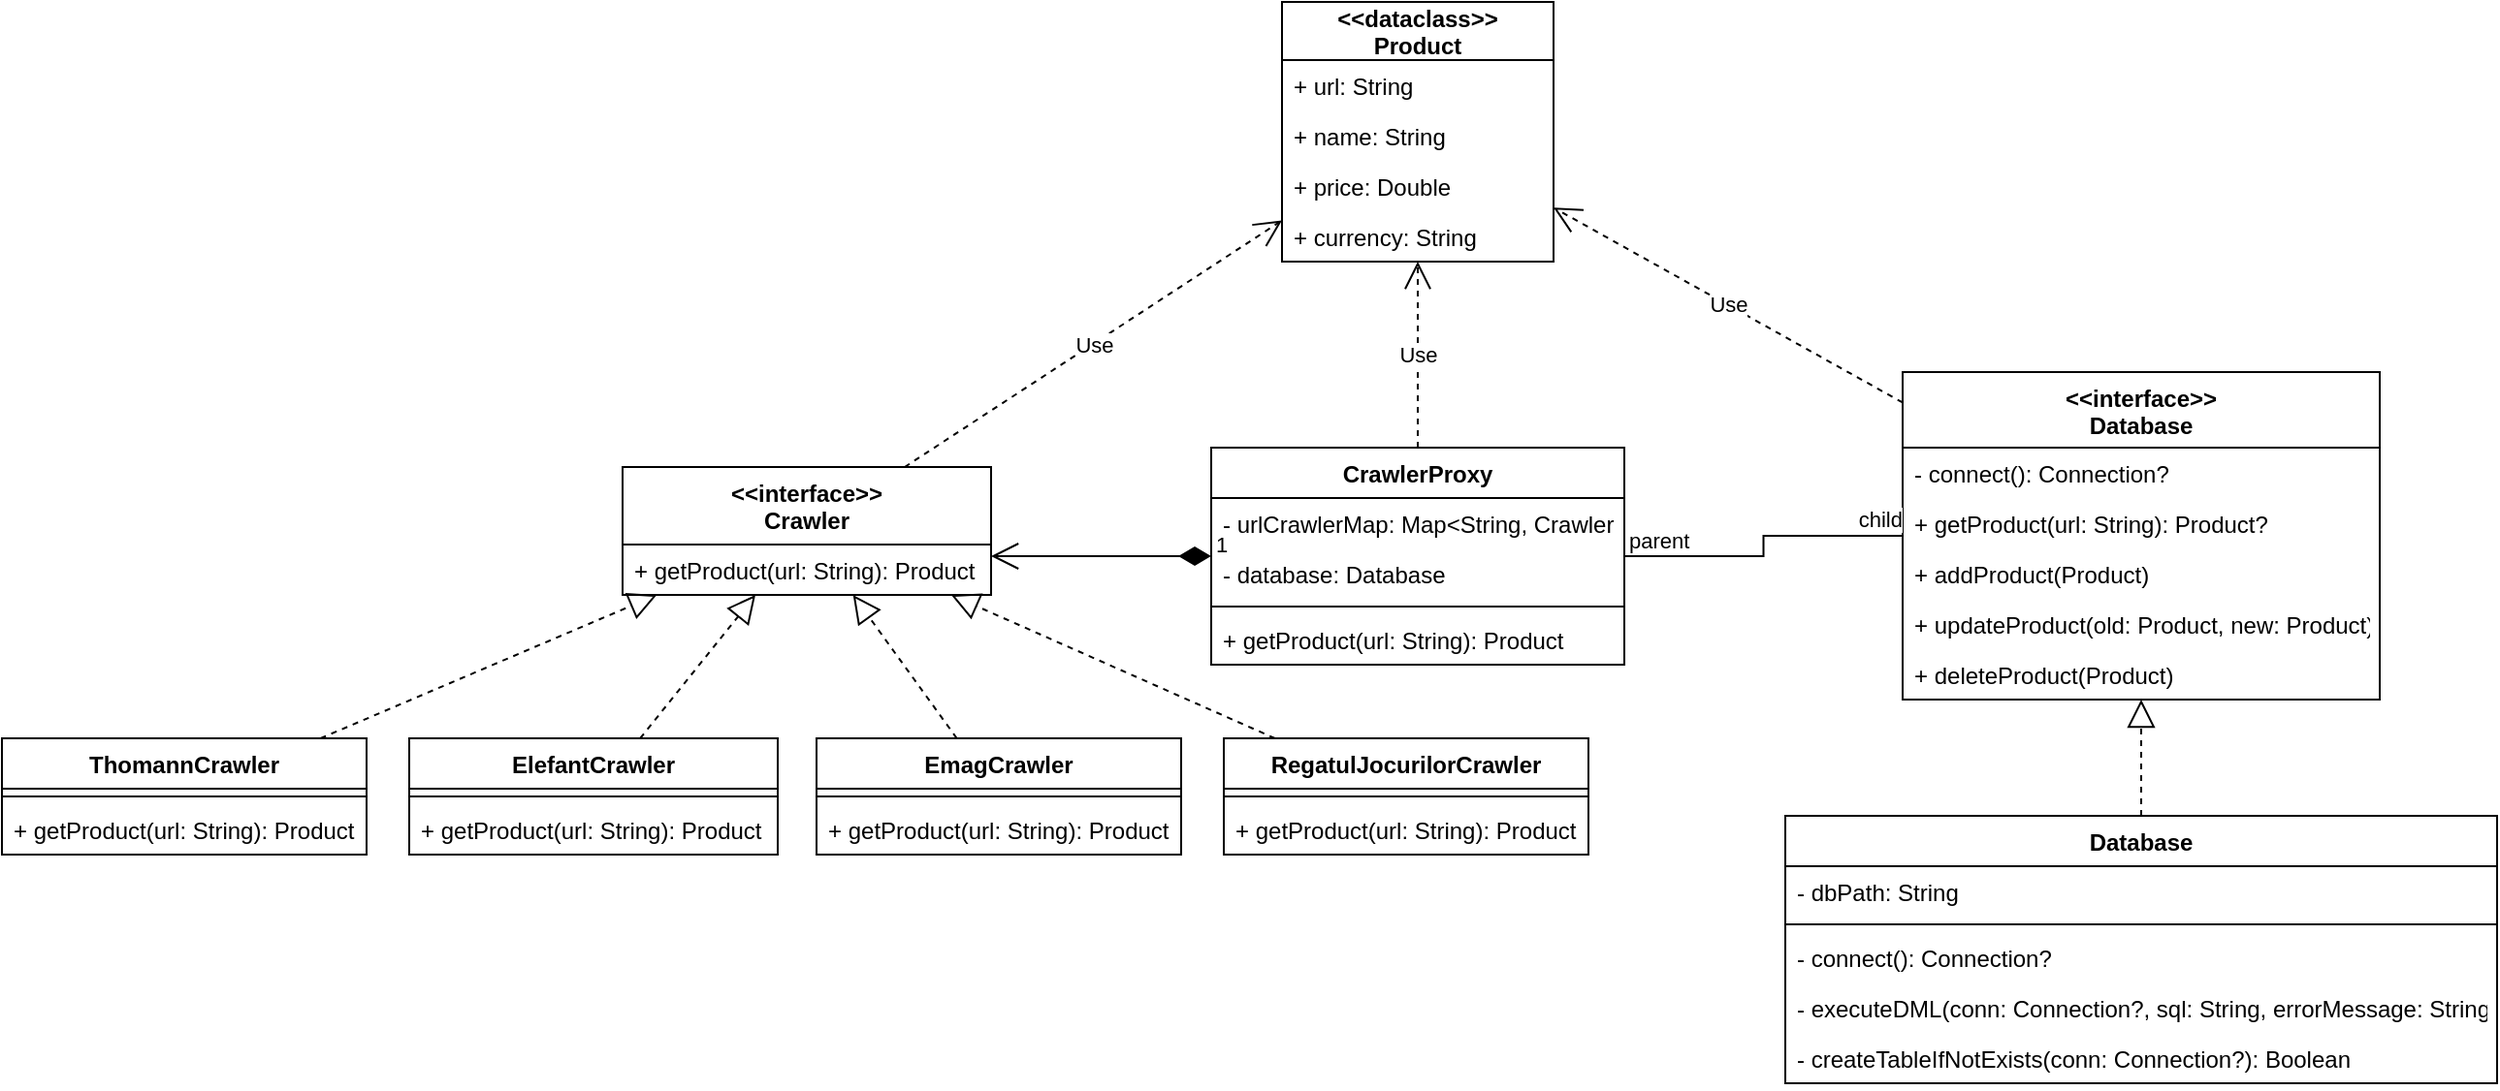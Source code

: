 <mxfile version="17.4.6"><diagram id="OYJ-ocfTTIJLM8MeyBpN" name="Page-1"><mxGraphModel dx="1385" dy="1737" grid="1" gridSize="10" guides="1" tooltips="1" connect="1" arrows="1" fold="1" page="1" pageScale="1" pageWidth="827" pageHeight="1169" math="0" shadow="0"><root><mxCell id="0"/><mxCell id="1" parent="0"/><mxCell id="WN_H5FPuPRwIppc9KIV3-2" value="ThomannCrawler" style="swimlane;fontStyle=1;align=center;verticalAlign=top;childLayout=stackLayout;horizontal=1;startSize=26;horizontalStack=0;resizeParent=1;resizeParentMax=0;resizeLast=0;collapsible=1;marginBottom=0;" parent="1" vertex="1"><mxGeometry x="80" y="280" width="188" height="60" as="geometry"/></mxCell><mxCell id="WN_H5FPuPRwIppc9KIV3-4" value="" style="line;strokeWidth=1;fillColor=none;align=left;verticalAlign=middle;spacingTop=-1;spacingLeft=3;spacingRight=3;rotatable=0;labelPosition=right;points=[];portConstraint=eastwest;" parent="WN_H5FPuPRwIppc9KIV3-2" vertex="1"><mxGeometry y="26" width="188" height="8" as="geometry"/></mxCell><mxCell id="WN_H5FPuPRwIppc9KIV3-5" value="+ getProduct(url: String): Product" style="text;strokeColor=none;fillColor=none;align=left;verticalAlign=top;spacingLeft=4;spacingRight=4;overflow=hidden;rotatable=0;points=[[0,0.5],[1,0.5]];portConstraint=eastwest;" parent="WN_H5FPuPRwIppc9KIV3-2" vertex="1"><mxGeometry y="34" width="188" height="26" as="geometry"/></mxCell><mxCell id="WN_H5FPuPRwIppc9KIV3-7" value="&lt;&lt;interface&gt;&gt;&#xA;Crawler" style="swimlane;fontStyle=1;childLayout=stackLayout;horizontal=1;startSize=40;fillColor=none;horizontalStack=0;resizeParent=1;resizeParentMax=0;resizeLast=0;collapsible=1;marginBottom=0;" parent="1" vertex="1"><mxGeometry x="400" y="140" width="190" height="66" as="geometry"/></mxCell><mxCell id="WN_H5FPuPRwIppc9KIV3-8" value="+ getProduct(url: String): Product" style="text;strokeColor=none;fillColor=none;align=left;verticalAlign=top;spacingLeft=4;spacingRight=4;overflow=hidden;rotatable=0;points=[[0,0.5],[1,0.5]];portConstraint=eastwest;" parent="WN_H5FPuPRwIppc9KIV3-7" vertex="1"><mxGeometry y="40" width="190" height="26" as="geometry"/></mxCell><mxCell id="WN_H5FPuPRwIppc9KIV3-11" value="ElefantCrawler" style="swimlane;fontStyle=1;align=center;verticalAlign=top;childLayout=stackLayout;horizontal=1;startSize=26;horizontalStack=0;resizeParent=1;resizeParentMax=0;resizeLast=0;collapsible=1;marginBottom=0;" parent="1" vertex="1"><mxGeometry x="290" y="280" width="190" height="60" as="geometry"/></mxCell><mxCell id="WN_H5FPuPRwIppc9KIV3-12" value="" style="line;strokeWidth=1;fillColor=none;align=left;verticalAlign=middle;spacingTop=-1;spacingLeft=3;spacingRight=3;rotatable=0;labelPosition=right;points=[];portConstraint=eastwest;" parent="WN_H5FPuPRwIppc9KIV3-11" vertex="1"><mxGeometry y="26" width="190" height="8" as="geometry"/></mxCell><mxCell id="WN_H5FPuPRwIppc9KIV3-13" value="+ getProduct(url: String): Product" style="text;strokeColor=none;fillColor=none;align=left;verticalAlign=top;spacingLeft=4;spacingRight=4;overflow=hidden;rotatable=0;points=[[0,0.5],[1,0.5]];portConstraint=eastwest;" parent="WN_H5FPuPRwIppc9KIV3-11" vertex="1"><mxGeometry y="34" width="190" height="26" as="geometry"/></mxCell><mxCell id="WN_H5FPuPRwIppc9KIV3-14" value="EmagCrawler" style="swimlane;fontStyle=1;align=center;verticalAlign=top;childLayout=stackLayout;horizontal=1;startSize=26;horizontalStack=0;resizeParent=1;resizeParentMax=0;resizeLast=0;collapsible=1;marginBottom=0;" parent="1" vertex="1"><mxGeometry x="500" y="280" width="188" height="60" as="geometry"/></mxCell><mxCell id="WN_H5FPuPRwIppc9KIV3-15" value="" style="line;strokeWidth=1;fillColor=none;align=left;verticalAlign=middle;spacingTop=-1;spacingLeft=3;spacingRight=3;rotatable=0;labelPosition=right;points=[];portConstraint=eastwest;" parent="WN_H5FPuPRwIppc9KIV3-14" vertex="1"><mxGeometry y="26" width="188" height="8" as="geometry"/></mxCell><mxCell id="WN_H5FPuPRwIppc9KIV3-16" value="+ getProduct(url: String): Product" style="text;strokeColor=none;fillColor=none;align=left;verticalAlign=top;spacingLeft=4;spacingRight=4;overflow=hidden;rotatable=0;points=[[0,0.5],[1,0.5]];portConstraint=eastwest;" parent="WN_H5FPuPRwIppc9KIV3-14" vertex="1"><mxGeometry y="34" width="188" height="26" as="geometry"/></mxCell><mxCell id="WN_H5FPuPRwIppc9KIV3-17" value="RegatulJocurilorCrawler" style="swimlane;fontStyle=1;align=center;verticalAlign=top;childLayout=stackLayout;horizontal=1;startSize=26;horizontalStack=0;resizeParent=1;resizeParentMax=0;resizeLast=0;collapsible=1;marginBottom=0;" parent="1" vertex="1"><mxGeometry x="710" y="280" width="188" height="60" as="geometry"/></mxCell><mxCell id="WN_H5FPuPRwIppc9KIV3-18" value="" style="line;strokeWidth=1;fillColor=none;align=left;verticalAlign=middle;spacingTop=-1;spacingLeft=3;spacingRight=3;rotatable=0;labelPosition=right;points=[];portConstraint=eastwest;" parent="WN_H5FPuPRwIppc9KIV3-17" vertex="1"><mxGeometry y="26" width="188" height="8" as="geometry"/></mxCell><mxCell id="WN_H5FPuPRwIppc9KIV3-19" value="+ getProduct(url: String): Product" style="text;strokeColor=none;fillColor=none;align=left;verticalAlign=top;spacingLeft=4;spacingRight=4;overflow=hidden;rotatable=0;points=[[0,0.5],[1,0.5]];portConstraint=eastwest;" parent="WN_H5FPuPRwIppc9KIV3-17" vertex="1"><mxGeometry y="34" width="188" height="26" as="geometry"/></mxCell><mxCell id="WN_H5FPuPRwIppc9KIV3-20" value="" style="endArrow=block;dashed=1;endFill=0;endSize=12;html=1;rounded=0;" parent="1" source="WN_H5FPuPRwIppc9KIV3-2" target="WN_H5FPuPRwIppc9KIV3-7" edge="1"><mxGeometry width="160" relative="1" as="geometry"><mxPoint x="500" y="280" as="sourcePoint"/><mxPoint x="660" y="280" as="targetPoint"/></mxGeometry></mxCell><mxCell id="WN_H5FPuPRwIppc9KIV3-21" value="" style="endArrow=block;dashed=1;endFill=0;endSize=12;html=1;rounded=0;" parent="1" source="WN_H5FPuPRwIppc9KIV3-11" target="WN_H5FPuPRwIppc9KIV3-7" edge="1"><mxGeometry width="160" relative="1" as="geometry"><mxPoint x="254.292" y="290" as="sourcePoint"/><mxPoint x="427.679" y="216" as="targetPoint"/></mxGeometry></mxCell><mxCell id="WN_H5FPuPRwIppc9KIV3-22" value="" style="endArrow=block;dashed=1;endFill=0;endSize=12;html=1;rounded=0;" parent="1" source="WN_H5FPuPRwIppc9KIV3-14" target="WN_H5FPuPRwIppc9KIV3-7" edge="1"><mxGeometry width="160" relative="1" as="geometry"><mxPoint x="418.307" y="290" as="sourcePoint"/><mxPoint x="478.263" y="216" as="targetPoint"/></mxGeometry></mxCell><mxCell id="WN_H5FPuPRwIppc9KIV3-23" value="" style="endArrow=block;dashed=1;endFill=0;endSize=12;html=1;rounded=0;" parent="1" source="WN_H5FPuPRwIppc9KIV3-17" target="WN_H5FPuPRwIppc9KIV3-7" edge="1"><mxGeometry width="160" relative="1" as="geometry"><mxPoint x="582.321" y="290" as="sourcePoint"/><mxPoint x="528.847" y="216" as="targetPoint"/></mxGeometry></mxCell><mxCell id="WN_H5FPuPRwIppc9KIV3-26" value="CrawlerProxy" style="swimlane;fontStyle=1;align=center;verticalAlign=top;childLayout=stackLayout;horizontal=1;startSize=26;horizontalStack=0;resizeParent=1;resizeParentMax=0;resizeLast=0;collapsible=1;marginBottom=0;" parent="1" vertex="1"><mxGeometry x="703.5" y="130" width="213" height="112" as="geometry"/></mxCell><mxCell id="WN_H5FPuPRwIppc9KIV3-29" value="- urlCrawlerMap: Map&lt;String, Crawler" style="text;strokeColor=none;fillColor=none;align=left;verticalAlign=top;spacingLeft=4;spacingRight=4;overflow=hidden;rotatable=0;points=[[0,0.5],[1,0.5]];portConstraint=eastwest;" parent="WN_H5FPuPRwIppc9KIV3-26" vertex="1"><mxGeometry y="26" width="213" height="26" as="geometry"/></mxCell><mxCell id="WN_H5FPuPRwIppc9KIV3-45" value="- database: Database" style="text;strokeColor=none;fillColor=none;align=left;verticalAlign=top;spacingLeft=4;spacingRight=4;overflow=hidden;rotatable=0;points=[[0,0.5],[1,0.5]];portConstraint=eastwest;" parent="WN_H5FPuPRwIppc9KIV3-26" vertex="1"><mxGeometry y="52" width="213" height="26" as="geometry"/></mxCell><mxCell id="WN_H5FPuPRwIppc9KIV3-27" value="" style="line;strokeWidth=1;fillColor=none;align=left;verticalAlign=middle;spacingTop=-1;spacingLeft=3;spacingRight=3;rotatable=0;labelPosition=right;points=[];portConstraint=eastwest;" parent="WN_H5FPuPRwIppc9KIV3-26" vertex="1"><mxGeometry y="78" width="213" height="8" as="geometry"/></mxCell><mxCell id="WN_H5FPuPRwIppc9KIV3-28" value="+ getProduct(url: String): Product" style="text;strokeColor=none;fillColor=none;align=left;verticalAlign=top;spacingLeft=4;spacingRight=4;overflow=hidden;rotatable=0;points=[[0,0.5],[1,0.5]];portConstraint=eastwest;" parent="WN_H5FPuPRwIppc9KIV3-26" vertex="1"><mxGeometry y="86" width="213" height="26" as="geometry"/></mxCell><mxCell id="WN_H5FPuPRwIppc9KIV3-30" value="&lt;&lt;interface&gt;&gt;&#xA;Database" style="swimlane;fontStyle=1;align=center;verticalAlign=top;childLayout=stackLayout;horizontal=1;startSize=39;horizontalStack=0;resizeParent=1;resizeParentMax=0;resizeLast=0;collapsible=1;marginBottom=0;" parent="1" vertex="1"><mxGeometry x="1060" y="91" width="246" height="169" as="geometry"/></mxCell><mxCell id="WN_H5FPuPRwIppc9KIV3-33" value="- connect(): Connection?" style="text;strokeColor=none;fillColor=none;align=left;verticalAlign=top;spacingLeft=4;spacingRight=4;overflow=hidden;rotatable=0;points=[[0,0.5],[1,0.5]];portConstraint=eastwest;" parent="WN_H5FPuPRwIppc9KIV3-30" vertex="1"><mxGeometry y="39" width="246" height="26" as="geometry"/></mxCell><mxCell id="WN_H5FPuPRwIppc9KIV3-36" value="+ getProduct(url: String): Product?" style="text;strokeColor=none;fillColor=none;align=left;verticalAlign=top;spacingLeft=4;spacingRight=4;overflow=hidden;rotatable=0;points=[[0,0.5],[1,0.5]];portConstraint=eastwest;" parent="WN_H5FPuPRwIppc9KIV3-30" vertex="1"><mxGeometry y="65" width="246" height="26" as="geometry"/></mxCell><mxCell id="WN_H5FPuPRwIppc9KIV3-34" value="+ addProduct(Product)" style="text;strokeColor=none;fillColor=none;align=left;verticalAlign=top;spacingLeft=4;spacingRight=4;overflow=hidden;rotatable=0;points=[[0,0.5],[1,0.5]];portConstraint=eastwest;" parent="WN_H5FPuPRwIppc9KIV3-30" vertex="1"><mxGeometry y="91" width="246" height="26" as="geometry"/></mxCell><mxCell id="WN_H5FPuPRwIppc9KIV3-35" value="+ updateProduct(old: Product, new: Product)" style="text;strokeColor=none;fillColor=none;align=left;verticalAlign=top;spacingLeft=4;spacingRight=4;overflow=hidden;rotatable=0;points=[[0,0.5],[1,0.5]];portConstraint=eastwest;" parent="WN_H5FPuPRwIppc9KIV3-30" vertex="1"><mxGeometry y="117" width="246" height="26" as="geometry"/></mxCell><mxCell id="WN_H5FPuPRwIppc9KIV3-37" value="+ deleteProduct(Product)" style="text;strokeColor=none;fillColor=none;align=left;verticalAlign=top;spacingLeft=4;spacingRight=4;overflow=hidden;rotatable=0;points=[[0,0.5],[1,0.5]];portConstraint=eastwest;" parent="WN_H5FPuPRwIppc9KIV3-30" vertex="1"><mxGeometry y="143" width="246" height="26" as="geometry"/></mxCell><mxCell id="WN_H5FPuPRwIppc9KIV3-38" value="&lt;&lt;dataclass&gt;&gt;&#xA;Product" style="swimlane;fontStyle=1;childLayout=stackLayout;horizontal=1;startSize=30;fillColor=none;horizontalStack=0;resizeParent=1;resizeParentMax=0;resizeLast=0;collapsible=1;marginBottom=0;" parent="1" vertex="1"><mxGeometry x="740" y="-100" width="140" height="134" as="geometry"/></mxCell><mxCell id="WN_H5FPuPRwIppc9KIV3-39" value="+ url: String" style="text;strokeColor=none;fillColor=none;align=left;verticalAlign=top;spacingLeft=4;spacingRight=4;overflow=hidden;rotatable=0;points=[[0,0.5],[1,0.5]];portConstraint=eastwest;" parent="WN_H5FPuPRwIppc9KIV3-38" vertex="1"><mxGeometry y="30" width="140" height="26" as="geometry"/></mxCell><mxCell id="WN_H5FPuPRwIppc9KIV3-40" value="+ name: String" style="text;strokeColor=none;fillColor=none;align=left;verticalAlign=top;spacingLeft=4;spacingRight=4;overflow=hidden;rotatable=0;points=[[0,0.5],[1,0.5]];portConstraint=eastwest;" parent="WN_H5FPuPRwIppc9KIV3-38" vertex="1"><mxGeometry y="56" width="140" height="26" as="geometry"/></mxCell><mxCell id="WN_H5FPuPRwIppc9KIV3-41" value="+ price: Double" style="text;strokeColor=none;fillColor=none;align=left;verticalAlign=top;spacingLeft=4;spacingRight=4;overflow=hidden;rotatable=0;points=[[0,0.5],[1,0.5]];portConstraint=eastwest;" parent="WN_H5FPuPRwIppc9KIV3-38" vertex="1"><mxGeometry y="82" width="140" height="26" as="geometry"/></mxCell><mxCell id="WN_H5FPuPRwIppc9KIV3-42" value="+ currency: String" style="text;strokeColor=none;fillColor=none;align=left;verticalAlign=top;spacingLeft=4;spacingRight=4;overflow=hidden;rotatable=0;points=[[0,0.5],[1,0.5]];portConstraint=eastwest;" parent="WN_H5FPuPRwIppc9KIV3-38" vertex="1"><mxGeometry y="108" width="140" height="26" as="geometry"/></mxCell><mxCell id="WN_H5FPuPRwIppc9KIV3-43" value="Use" style="endArrow=open;endSize=12;dashed=1;html=1;rounded=0;" parent="1" source="WN_H5FPuPRwIppc9KIV3-26" target="WN_H5FPuPRwIppc9KIV3-38" edge="1"><mxGeometry width="160" relative="1" as="geometry"><mxPoint x="810" y="140" as="sourcePoint"/><mxPoint x="970" y="140" as="targetPoint"/></mxGeometry></mxCell><mxCell id="WN_H5FPuPRwIppc9KIV3-44" value="Use" style="endArrow=open;endSize=12;dashed=1;html=1;rounded=0;" parent="1" source="WN_H5FPuPRwIppc9KIV3-30" target="WN_H5FPuPRwIppc9KIV3-38" edge="1"><mxGeometry width="160" relative="1" as="geometry"><mxPoint x="880.532" y="140" as="sourcePoint"/><mxPoint x="844.881" y="44" as="targetPoint"/></mxGeometry></mxCell><mxCell id="WN_H5FPuPRwIppc9KIV3-46" value="" style="endArrow=none;html=1;edgeStyle=orthogonalEdgeStyle;rounded=0;" parent="1" source="WN_H5FPuPRwIppc9KIV3-26" target="WN_H5FPuPRwIppc9KIV3-30" edge="1"><mxGeometry relative="1" as="geometry"><mxPoint x="810" y="140" as="sourcePoint"/><mxPoint x="970" y="140" as="targetPoint"/></mxGeometry></mxCell><mxCell id="WN_H5FPuPRwIppc9KIV3-47" value="parent" style="edgeLabel;resizable=0;html=1;align=left;verticalAlign=bottom;" parent="WN_H5FPuPRwIppc9KIV3-46" connectable="0" vertex="1"><mxGeometry x="-1" relative="1" as="geometry"/></mxCell><mxCell id="WN_H5FPuPRwIppc9KIV3-48" value="child" style="edgeLabel;resizable=0;html=1;align=right;verticalAlign=bottom;" parent="WN_H5FPuPRwIppc9KIV3-46" connectable="0" vertex="1"><mxGeometry x="1" relative="1" as="geometry"/></mxCell><mxCell id="WN_H5FPuPRwIppc9KIV3-49" value="1" style="endArrow=open;html=1;endSize=12;startArrow=diamondThin;startSize=14;startFill=1;edgeStyle=orthogonalEdgeStyle;align=left;verticalAlign=bottom;rounded=0;" parent="1" source="WN_H5FPuPRwIppc9KIV3-26" target="WN_H5FPuPRwIppc9KIV3-7" edge="1"><mxGeometry x="-1" y="3" relative="1" as="geometry"><mxPoint x="810" y="140" as="sourcePoint"/><mxPoint x="970" y="140" as="targetPoint"/><Array as="points"><mxPoint x="730" y="173"/><mxPoint x="730" y="173"/></Array></mxGeometry></mxCell><mxCell id="WN_H5FPuPRwIppc9KIV3-50" value="Use" style="endArrow=open;endSize=12;dashed=1;html=1;rounded=0;" parent="1" source="WN_H5FPuPRwIppc9KIV3-7" target="WN_H5FPuPRwIppc9KIV3-38" edge="1"><mxGeometry width="160" relative="1" as="geometry"><mxPoint x="820" y="140" as="sourcePoint"/><mxPoint x="820" y="44" as="targetPoint"/></mxGeometry></mxCell><mxCell id="NNpi5j34QRPYjxkzVsZm-1" value="Database" style="swimlane;fontStyle=1;align=center;verticalAlign=top;childLayout=stackLayout;horizontal=1;startSize=26;horizontalStack=0;resizeParent=1;resizeParentMax=0;resizeLast=0;collapsible=1;marginBottom=0;" vertex="1" parent="1"><mxGeometry x="999.5" y="320" width="367" height="138" as="geometry"/></mxCell><mxCell id="NNpi5j34QRPYjxkzVsZm-2" value="- dbPath: String" style="text;strokeColor=none;fillColor=none;align=left;verticalAlign=top;spacingLeft=4;spacingRight=4;overflow=hidden;rotatable=0;points=[[0,0.5],[1,0.5]];portConstraint=eastwest;" vertex="1" parent="NNpi5j34QRPYjxkzVsZm-1"><mxGeometry y="26" width="367" height="26" as="geometry"/></mxCell><mxCell id="NNpi5j34QRPYjxkzVsZm-3" value="" style="line;strokeWidth=1;fillColor=none;align=left;verticalAlign=middle;spacingTop=-1;spacingLeft=3;spacingRight=3;rotatable=0;labelPosition=right;points=[];portConstraint=eastwest;" vertex="1" parent="NNpi5j34QRPYjxkzVsZm-1"><mxGeometry y="52" width="367" height="8" as="geometry"/></mxCell><mxCell id="NNpi5j34QRPYjxkzVsZm-4" value="- connect(): Connection?" style="text;strokeColor=none;fillColor=none;align=left;verticalAlign=top;spacingLeft=4;spacingRight=4;overflow=hidden;rotatable=0;points=[[0,0.5],[1,0.5]];portConstraint=eastwest;" vertex="1" parent="NNpi5j34QRPYjxkzVsZm-1"><mxGeometry y="60" width="367" height="26" as="geometry"/></mxCell><mxCell id="NNpi5j34QRPYjxkzVsZm-5" value="- executeDML(conn: Connection?, sql: String, errorMessage: String)" style="text;strokeColor=none;fillColor=none;align=left;verticalAlign=top;spacingLeft=4;spacingRight=4;overflow=hidden;rotatable=0;points=[[0,0.5],[1,0.5]];portConstraint=eastwest;" vertex="1" parent="NNpi5j34QRPYjxkzVsZm-1"><mxGeometry y="86" width="367" height="26" as="geometry"/></mxCell><mxCell id="NNpi5j34QRPYjxkzVsZm-6" value="- createTableIfNotExists(conn: Connection?): Boolean" style="text;strokeColor=none;fillColor=none;align=left;verticalAlign=top;spacingLeft=4;spacingRight=4;overflow=hidden;rotatable=0;points=[[0,0.5],[1,0.5]];portConstraint=eastwest;" vertex="1" parent="NNpi5j34QRPYjxkzVsZm-1"><mxGeometry y="112" width="367" height="26" as="geometry"/></mxCell><mxCell id="NNpi5j34QRPYjxkzVsZm-10" value="" style="endArrow=block;dashed=1;endFill=0;endSize=12;html=1;rounded=0;" edge="1" parent="1" source="NNpi5j34QRPYjxkzVsZm-1" target="WN_H5FPuPRwIppc9KIV3-30"><mxGeometry width="160" relative="1" as="geometry"><mxPoint x="746.336" y="290.0" as="sourcePoint"/><mxPoint x="579.431" y="216" as="targetPoint"/></mxGeometry></mxCell></root></mxGraphModel></diagram></mxfile>